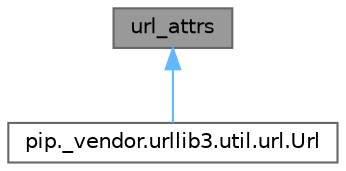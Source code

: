 digraph "url_attrs"
{
 // LATEX_PDF_SIZE
  bgcolor="transparent";
  edge [fontname=Helvetica,fontsize=10,labelfontname=Helvetica,labelfontsize=10];
  node [fontname=Helvetica,fontsize=10,shape=box,height=0.2,width=0.4];
  Node1 [id="Node000001",label="url_attrs",height=0.2,width=0.4,color="gray40", fillcolor="grey60", style="filled", fontcolor="black",tooltip=" "];
  Node1 -> Node2 [id="edge2_Node000001_Node000002",dir="back",color="steelblue1",style="solid",tooltip=" "];
  Node2 [id="Node000002",label="pip._vendor.urllib3.util.url.Url",height=0.2,width=0.4,color="gray40", fillcolor="white", style="filled",URL="$d0/dc3/classpip_1_1__vendor_1_1urllib3_1_1util_1_1url_1_1Url.html",tooltip=" "];
}
